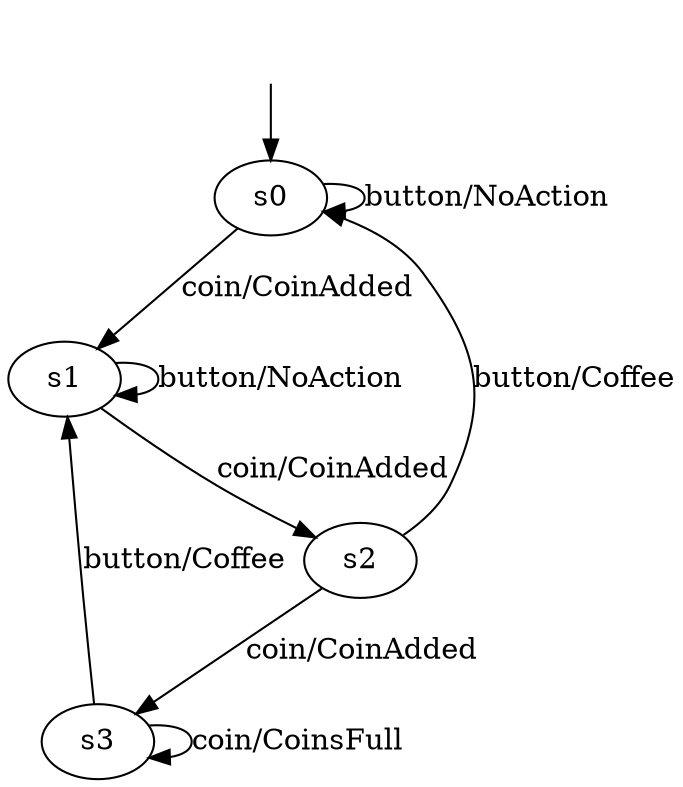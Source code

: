 digraph "LearnedModels/coffeeMachineSpecification" {
s0 [label=s0];
s1 [label=s1];
s2 [label=s2];
s3 [label=s3];
s0 -> s1  [label="coin/CoinAdded"];
s0 -> s0  [label="button/NoAction"];
s1 -> s2  [label="coin/CoinAdded"];
s1 -> s1  [label="button/NoAction"];
s2 -> s3  [label="coin/CoinAdded"];
s2 -> s0  [label="button/Coffee"];
s3 -> s3  [label="coin/CoinsFull"];
s3 -> s1  [label="button/Coffee"];
__start0 [label="", shape=none];
__start0 -> s0  [label=""];
}
